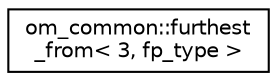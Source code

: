 digraph "Graphical Class Hierarchy"
{
 // LATEX_PDF_SIZE
  edge [fontname="Helvetica",fontsize="10",labelfontname="Helvetica",labelfontsize="10"];
  node [fontname="Helvetica",fontsize="10",shape=record];
  rankdir="LR";
  Node0 [label="om_common::furthest\l_from\< 3, fp_type \>",height=0.2,width=0.4,color="black", fillcolor="white", style="filled",URL="$structom__common_1_1furthest__from_3_013_00_01fp__type_01_4.html",tooltip=" "];
}
